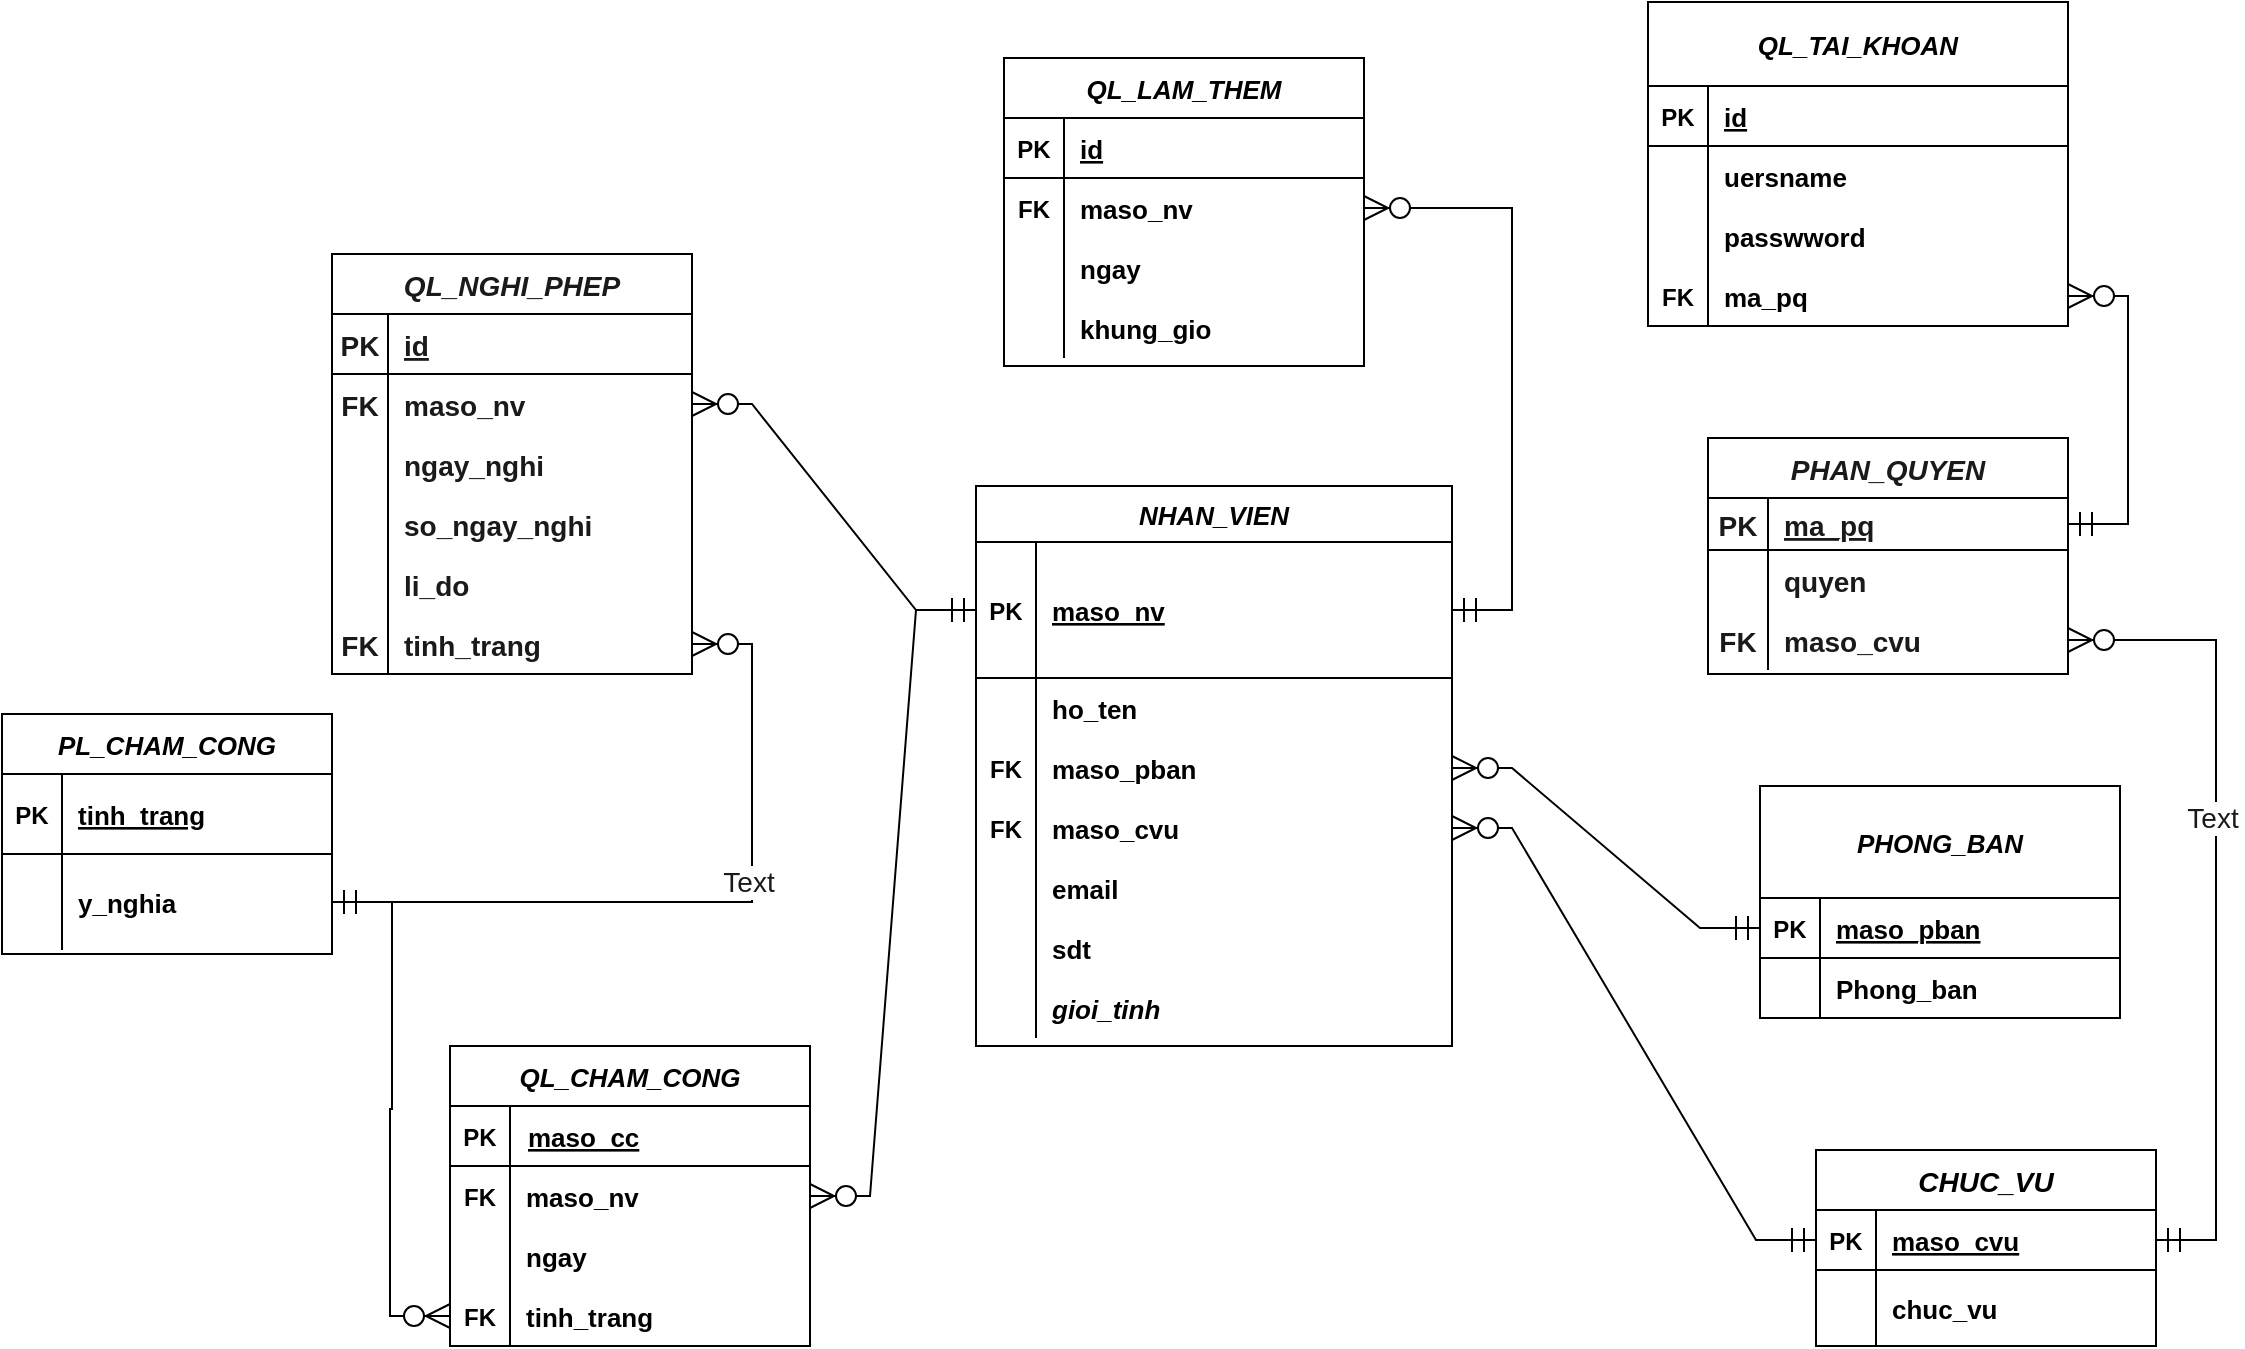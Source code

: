 <mxfile version="20.8.20" type="github">
  <diagram name="Page-1" id="vL6Mu2NTdWx2JXAXARHS">
    <mxGraphModel dx="1803" dy="833" grid="1" gridSize="14" guides="1" tooltips="1" connect="1" arrows="1" fold="1" page="1" pageScale="1" pageWidth="690" pageHeight="980" math="0" shadow="0">
      <root>
        <mxCell id="0" />
        <mxCell id="1" parent="0" />
        <mxCell id="jhOdZYmhdEgQ94Ccwjay-2" value="NHAN_VIEN" style="shape=table;startSize=28;container=1;collapsible=1;childLayout=tableLayout;fixedRows=1;rowLines=0;fontStyle=3;align=center;resizeLast=1;fontSize=13;" vertex="1" parent="1">
          <mxGeometry x="518" y="256" width="238" height="280" as="geometry" />
        </mxCell>
        <mxCell id="jhOdZYmhdEgQ94Ccwjay-3" value="" style="shape=tableRow;horizontal=0;startSize=0;swimlaneHead=0;swimlaneBody=0;fillColor=none;collapsible=0;dropTarget=0;points=[[0,0.5],[1,0.5]];portConstraint=eastwest;top=0;left=0;right=0;bottom=1;" vertex="1" parent="jhOdZYmhdEgQ94Ccwjay-2">
          <mxGeometry y="28" width="238" height="68" as="geometry" />
        </mxCell>
        <mxCell id="jhOdZYmhdEgQ94Ccwjay-4" value="PK" style="shape=partialRectangle;connectable=0;fillColor=none;top=0;left=0;bottom=0;right=0;fontStyle=1;overflow=hidden;" vertex="1" parent="jhOdZYmhdEgQ94Ccwjay-3">
          <mxGeometry width="30" height="68" as="geometry">
            <mxRectangle width="30" height="68" as="alternateBounds" />
          </mxGeometry>
        </mxCell>
        <mxCell id="jhOdZYmhdEgQ94Ccwjay-5" value="maso_nv" style="shape=partialRectangle;connectable=0;fillColor=none;top=0;left=0;bottom=0;right=0;align=left;spacingLeft=6;fontStyle=5;overflow=hidden;fontSize=13;" vertex="1" parent="jhOdZYmhdEgQ94Ccwjay-3">
          <mxGeometry x="30" width="208" height="68" as="geometry">
            <mxRectangle width="208" height="68" as="alternateBounds" />
          </mxGeometry>
        </mxCell>
        <mxCell id="jhOdZYmhdEgQ94Ccwjay-6" value="" style="shape=tableRow;horizontal=0;startSize=0;swimlaneHead=0;swimlaneBody=0;fillColor=none;collapsible=0;dropTarget=0;points=[[0,0.5],[1,0.5]];portConstraint=eastwest;top=0;left=0;right=0;bottom=0;" vertex="1" parent="jhOdZYmhdEgQ94Ccwjay-2">
          <mxGeometry y="96" width="238" height="30" as="geometry" />
        </mxCell>
        <mxCell id="jhOdZYmhdEgQ94Ccwjay-7" value="" style="shape=partialRectangle;connectable=0;fillColor=none;top=0;left=0;bottom=0;right=0;editable=1;overflow=hidden;" vertex="1" parent="jhOdZYmhdEgQ94Ccwjay-6">
          <mxGeometry width="30" height="30" as="geometry">
            <mxRectangle width="30" height="30" as="alternateBounds" />
          </mxGeometry>
        </mxCell>
        <mxCell id="jhOdZYmhdEgQ94Ccwjay-8" value="ho_ten" style="shape=partialRectangle;connectable=0;fillColor=none;top=0;left=0;bottom=0;right=0;align=left;spacingLeft=6;overflow=hidden;fontStyle=1;fontSize=13;" vertex="1" parent="jhOdZYmhdEgQ94Ccwjay-6">
          <mxGeometry x="30" width="208" height="30" as="geometry">
            <mxRectangle width="208" height="30" as="alternateBounds" />
          </mxGeometry>
        </mxCell>
        <mxCell id="jhOdZYmhdEgQ94Ccwjay-9" value="" style="shape=tableRow;horizontal=0;startSize=0;swimlaneHead=0;swimlaneBody=0;fillColor=none;collapsible=0;dropTarget=0;points=[[0,0.5],[1,0.5]];portConstraint=eastwest;top=0;left=0;right=0;bottom=0;fontStyle=0" vertex="1" parent="jhOdZYmhdEgQ94Ccwjay-2">
          <mxGeometry y="126" width="238" height="30" as="geometry" />
        </mxCell>
        <mxCell id="jhOdZYmhdEgQ94Ccwjay-10" value="FK" style="shape=partialRectangle;connectable=0;fillColor=none;top=0;left=0;bottom=0;right=0;editable=1;overflow=hidden;fontStyle=1" vertex="1" parent="jhOdZYmhdEgQ94Ccwjay-9">
          <mxGeometry width="30" height="30" as="geometry">
            <mxRectangle width="30" height="30" as="alternateBounds" />
          </mxGeometry>
        </mxCell>
        <mxCell id="jhOdZYmhdEgQ94Ccwjay-11" value="maso_pban" style="shape=partialRectangle;connectable=0;fillColor=none;top=0;left=0;bottom=0;right=0;align=left;spacingLeft=6;overflow=hidden;fontStyle=1;fontSize=13;" vertex="1" parent="jhOdZYmhdEgQ94Ccwjay-9">
          <mxGeometry x="30" width="208" height="30" as="geometry">
            <mxRectangle width="208" height="30" as="alternateBounds" />
          </mxGeometry>
        </mxCell>
        <mxCell id="jhOdZYmhdEgQ94Ccwjay-12" value="" style="shape=tableRow;horizontal=0;startSize=0;swimlaneHead=0;swimlaneBody=0;fillColor=none;collapsible=0;dropTarget=0;points=[[0,0.5],[1,0.5]];portConstraint=eastwest;top=0;left=0;right=0;bottom=0;" vertex="1" parent="jhOdZYmhdEgQ94Ccwjay-2">
          <mxGeometry y="156" width="238" height="30" as="geometry" />
        </mxCell>
        <mxCell id="jhOdZYmhdEgQ94Ccwjay-13" value="FK" style="shape=partialRectangle;connectable=0;fillColor=none;top=0;left=0;bottom=0;right=0;editable=1;overflow=hidden;fontStyle=1" vertex="1" parent="jhOdZYmhdEgQ94Ccwjay-12">
          <mxGeometry width="30" height="30" as="geometry">
            <mxRectangle width="30" height="30" as="alternateBounds" />
          </mxGeometry>
        </mxCell>
        <mxCell id="jhOdZYmhdEgQ94Ccwjay-14" value="maso_cvu" style="shape=partialRectangle;connectable=0;fillColor=none;top=0;left=0;bottom=0;right=0;align=left;spacingLeft=6;overflow=hidden;fontStyle=1;fontSize=13;" vertex="1" parent="jhOdZYmhdEgQ94Ccwjay-12">
          <mxGeometry x="30" width="208" height="30" as="geometry">
            <mxRectangle width="208" height="30" as="alternateBounds" />
          </mxGeometry>
        </mxCell>
        <mxCell id="jhOdZYmhdEgQ94Ccwjay-94" value="" style="shape=tableRow;horizontal=0;startSize=0;swimlaneHead=0;swimlaneBody=0;fillColor=none;collapsible=0;dropTarget=0;points=[[0,0.5],[1,0.5]];portConstraint=eastwest;top=0;left=0;right=0;bottom=0;" vertex="1" parent="jhOdZYmhdEgQ94Ccwjay-2">
          <mxGeometry y="186" width="238" height="30" as="geometry" />
        </mxCell>
        <mxCell id="jhOdZYmhdEgQ94Ccwjay-95" value="" style="shape=partialRectangle;connectable=0;fillColor=none;top=0;left=0;bottom=0;right=0;editable=1;overflow=hidden;" vertex="1" parent="jhOdZYmhdEgQ94Ccwjay-94">
          <mxGeometry width="30" height="30" as="geometry">
            <mxRectangle width="30" height="30" as="alternateBounds" />
          </mxGeometry>
        </mxCell>
        <mxCell id="jhOdZYmhdEgQ94Ccwjay-96" value="email" style="shape=partialRectangle;connectable=0;fillColor=none;top=0;left=0;bottom=0;right=0;align=left;spacingLeft=6;overflow=hidden;fontStyle=1;fontSize=13;" vertex="1" parent="jhOdZYmhdEgQ94Ccwjay-94">
          <mxGeometry x="30" width="208" height="30" as="geometry">
            <mxRectangle width="208" height="30" as="alternateBounds" />
          </mxGeometry>
        </mxCell>
        <mxCell id="jhOdZYmhdEgQ94Ccwjay-97" value="" style="shape=tableRow;horizontal=0;startSize=0;swimlaneHead=0;swimlaneBody=0;fillColor=none;collapsible=0;dropTarget=0;points=[[0,0.5],[1,0.5]];portConstraint=eastwest;top=0;left=0;right=0;bottom=0;" vertex="1" parent="jhOdZYmhdEgQ94Ccwjay-2">
          <mxGeometry y="216" width="238" height="30" as="geometry" />
        </mxCell>
        <mxCell id="jhOdZYmhdEgQ94Ccwjay-98" value="" style="shape=partialRectangle;connectable=0;fillColor=none;top=0;left=0;bottom=0;right=0;editable=1;overflow=hidden;" vertex="1" parent="jhOdZYmhdEgQ94Ccwjay-97">
          <mxGeometry width="30" height="30" as="geometry">
            <mxRectangle width="30" height="30" as="alternateBounds" />
          </mxGeometry>
        </mxCell>
        <mxCell id="jhOdZYmhdEgQ94Ccwjay-99" value="sdt" style="shape=partialRectangle;connectable=0;fillColor=none;top=0;left=0;bottom=0;right=0;align=left;spacingLeft=6;overflow=hidden;strokeWidth=3;fontStyle=1;fontSize=13;" vertex="1" parent="jhOdZYmhdEgQ94Ccwjay-97">
          <mxGeometry x="30" width="208" height="30" as="geometry">
            <mxRectangle width="208" height="30" as="alternateBounds" />
          </mxGeometry>
        </mxCell>
        <mxCell id="jhOdZYmhdEgQ94Ccwjay-100" value="" style="shape=tableRow;horizontal=0;startSize=0;swimlaneHead=0;swimlaneBody=0;fillColor=none;collapsible=0;dropTarget=0;points=[[0,0.5],[1,0.5]];portConstraint=eastwest;top=0;left=0;right=0;bottom=0;" vertex="1" parent="jhOdZYmhdEgQ94Ccwjay-2">
          <mxGeometry y="246" width="238" height="30" as="geometry" />
        </mxCell>
        <mxCell id="jhOdZYmhdEgQ94Ccwjay-101" value="" style="shape=partialRectangle;connectable=0;fillColor=none;top=0;left=0;bottom=0;right=0;editable=1;overflow=hidden;" vertex="1" parent="jhOdZYmhdEgQ94Ccwjay-100">
          <mxGeometry width="30" height="30" as="geometry">
            <mxRectangle width="30" height="30" as="alternateBounds" />
          </mxGeometry>
        </mxCell>
        <mxCell id="jhOdZYmhdEgQ94Ccwjay-102" value="gioi_tinh" style="shape=partialRectangle;connectable=0;fillColor=none;top=0;left=0;bottom=0;right=0;align=left;spacingLeft=6;overflow=hidden;fontStyle=3;fontSize=13;" vertex="1" parent="jhOdZYmhdEgQ94Ccwjay-100">
          <mxGeometry x="30" width="208" height="30" as="geometry">
            <mxRectangle width="208" height="30" as="alternateBounds" />
          </mxGeometry>
        </mxCell>
        <mxCell id="jhOdZYmhdEgQ94Ccwjay-15" value="CHUC_VU" style="shape=table;startSize=30;container=1;collapsible=1;childLayout=tableLayout;fixedRows=1;rowLines=0;fontStyle=3;align=center;resizeLast=1;fontSize=14;" vertex="1" parent="1">
          <mxGeometry x="938" y="588" width="170" height="98" as="geometry" />
        </mxCell>
        <mxCell id="jhOdZYmhdEgQ94Ccwjay-16" value="" style="shape=tableRow;horizontal=0;startSize=0;swimlaneHead=0;swimlaneBody=0;fillColor=none;collapsible=0;dropTarget=0;points=[[0,0.5],[1,0.5]];portConstraint=eastwest;top=0;left=0;right=0;bottom=1;" vertex="1" parent="jhOdZYmhdEgQ94Ccwjay-15">
          <mxGeometry y="30" width="170" height="30" as="geometry" />
        </mxCell>
        <mxCell id="jhOdZYmhdEgQ94Ccwjay-17" value="PK" style="shape=partialRectangle;connectable=0;fillColor=none;top=0;left=0;bottom=0;right=0;fontStyle=1;overflow=hidden;" vertex="1" parent="jhOdZYmhdEgQ94Ccwjay-16">
          <mxGeometry width="30" height="30" as="geometry">
            <mxRectangle width="30" height="30" as="alternateBounds" />
          </mxGeometry>
        </mxCell>
        <mxCell id="jhOdZYmhdEgQ94Ccwjay-18" value="maso_cvu" style="shape=partialRectangle;connectable=0;fillColor=none;top=0;left=0;bottom=0;right=0;align=left;spacingLeft=6;fontStyle=5;overflow=hidden;fontSize=13;" vertex="1" parent="jhOdZYmhdEgQ94Ccwjay-16">
          <mxGeometry x="30" width="140" height="30" as="geometry">
            <mxRectangle width="140" height="30" as="alternateBounds" />
          </mxGeometry>
        </mxCell>
        <mxCell id="jhOdZYmhdEgQ94Ccwjay-19" value="" style="shape=tableRow;horizontal=0;startSize=0;swimlaneHead=0;swimlaneBody=0;fillColor=none;collapsible=0;dropTarget=0;points=[[0,0.5],[1,0.5]];portConstraint=eastwest;top=0;left=0;right=0;bottom=0;" vertex="1" parent="jhOdZYmhdEgQ94Ccwjay-15">
          <mxGeometry y="60" width="170" height="38" as="geometry" />
        </mxCell>
        <mxCell id="jhOdZYmhdEgQ94Ccwjay-20" value="" style="shape=partialRectangle;connectable=0;fillColor=none;top=0;left=0;bottom=0;right=0;editable=1;overflow=hidden;" vertex="1" parent="jhOdZYmhdEgQ94Ccwjay-19">
          <mxGeometry width="30" height="38" as="geometry">
            <mxRectangle width="30" height="38" as="alternateBounds" />
          </mxGeometry>
        </mxCell>
        <mxCell id="jhOdZYmhdEgQ94Ccwjay-21" value="chuc_vu" style="shape=partialRectangle;connectable=0;fillColor=none;top=0;left=0;bottom=0;right=0;align=left;spacingLeft=6;overflow=hidden;fontStyle=1;fontSize=13;" vertex="1" parent="jhOdZYmhdEgQ94Ccwjay-19">
          <mxGeometry x="30" width="140" height="38" as="geometry">
            <mxRectangle width="140" height="38" as="alternateBounds" />
          </mxGeometry>
        </mxCell>
        <mxCell id="jhOdZYmhdEgQ94Ccwjay-28" value="PHONG_BAN" style="shape=table;startSize=56;container=1;collapsible=1;childLayout=tableLayout;fixedRows=1;rowLines=0;fontStyle=3;align=center;resizeLast=1;fontSize=13;" vertex="1" parent="1">
          <mxGeometry x="910" y="406" width="180" height="116" as="geometry" />
        </mxCell>
        <mxCell id="jhOdZYmhdEgQ94Ccwjay-29" value="" style="shape=tableRow;horizontal=0;startSize=0;swimlaneHead=0;swimlaneBody=0;fillColor=none;collapsible=0;dropTarget=0;points=[[0,0.5],[1,0.5]];portConstraint=eastwest;top=0;left=0;right=0;bottom=1;" vertex="1" parent="jhOdZYmhdEgQ94Ccwjay-28">
          <mxGeometry y="56" width="180" height="30" as="geometry" />
        </mxCell>
        <mxCell id="jhOdZYmhdEgQ94Ccwjay-30" value="PK" style="shape=partialRectangle;connectable=0;fillColor=none;top=0;left=0;bottom=0;right=0;fontStyle=1;overflow=hidden;" vertex="1" parent="jhOdZYmhdEgQ94Ccwjay-29">
          <mxGeometry width="30" height="30" as="geometry">
            <mxRectangle width="30" height="30" as="alternateBounds" />
          </mxGeometry>
        </mxCell>
        <mxCell id="jhOdZYmhdEgQ94Ccwjay-31" value="maso_pban" style="shape=partialRectangle;connectable=0;fillColor=none;top=0;left=0;bottom=0;right=0;align=left;spacingLeft=6;fontStyle=5;overflow=hidden;fontSize=13;" vertex="1" parent="jhOdZYmhdEgQ94Ccwjay-29">
          <mxGeometry x="30" width="150" height="30" as="geometry">
            <mxRectangle width="150" height="30" as="alternateBounds" />
          </mxGeometry>
        </mxCell>
        <mxCell id="jhOdZYmhdEgQ94Ccwjay-32" value="" style="shape=tableRow;horizontal=0;startSize=0;swimlaneHead=0;swimlaneBody=0;fillColor=none;collapsible=0;dropTarget=0;points=[[0,0.5],[1,0.5]];portConstraint=eastwest;top=0;left=0;right=0;bottom=0;" vertex="1" parent="jhOdZYmhdEgQ94Ccwjay-28">
          <mxGeometry y="86" width="180" height="30" as="geometry" />
        </mxCell>
        <mxCell id="jhOdZYmhdEgQ94Ccwjay-33" value="" style="shape=partialRectangle;connectable=0;fillColor=none;top=0;left=0;bottom=0;right=0;editable=1;overflow=hidden;" vertex="1" parent="jhOdZYmhdEgQ94Ccwjay-32">
          <mxGeometry width="30" height="30" as="geometry">
            <mxRectangle width="30" height="30" as="alternateBounds" />
          </mxGeometry>
        </mxCell>
        <mxCell id="jhOdZYmhdEgQ94Ccwjay-34" value="Phong_ban" style="shape=partialRectangle;connectable=0;fillColor=none;top=0;left=0;bottom=0;right=0;align=left;spacingLeft=6;overflow=hidden;fontStyle=1;fontSize=13;" vertex="1" parent="jhOdZYmhdEgQ94Ccwjay-32">
          <mxGeometry x="30" width="150" height="30" as="geometry">
            <mxRectangle width="150" height="30" as="alternateBounds" />
          </mxGeometry>
        </mxCell>
        <mxCell id="jhOdZYmhdEgQ94Ccwjay-41" value="PL_CHAM_CONG" style="shape=table;startSize=30;container=1;collapsible=1;childLayout=tableLayout;fixedRows=1;rowLines=0;fontStyle=3;align=center;resizeLast=1;fontSize=13;" vertex="1" parent="1">
          <mxGeometry x="31" y="370" width="165" height="120" as="geometry" />
        </mxCell>
        <mxCell id="jhOdZYmhdEgQ94Ccwjay-356" value="" style="shape=tableRow;horizontal=0;startSize=0;swimlaneHead=0;swimlaneBody=0;fillColor=none;collapsible=0;dropTarget=0;points=[[0,0.5],[1,0.5]];portConstraint=eastwest;top=0;left=0;right=0;bottom=1;" vertex="1" parent="jhOdZYmhdEgQ94Ccwjay-41">
          <mxGeometry y="30" width="165" height="40" as="geometry" />
        </mxCell>
        <mxCell id="jhOdZYmhdEgQ94Ccwjay-357" value="PK" style="shape=partialRectangle;connectable=0;fillColor=none;top=0;left=0;bottom=0;right=0;fontStyle=1;overflow=hidden;" vertex="1" parent="jhOdZYmhdEgQ94Ccwjay-356">
          <mxGeometry width="30" height="40" as="geometry">
            <mxRectangle width="30" height="40" as="alternateBounds" />
          </mxGeometry>
        </mxCell>
        <mxCell id="jhOdZYmhdEgQ94Ccwjay-358" value="tinh_trang" style="shape=partialRectangle;connectable=0;fillColor=none;top=0;left=0;bottom=0;right=0;align=left;spacingLeft=6;fontStyle=5;overflow=hidden;fontSize=13;" vertex="1" parent="jhOdZYmhdEgQ94Ccwjay-356">
          <mxGeometry x="30" width="135" height="40" as="geometry">
            <mxRectangle width="135" height="40" as="alternateBounds" />
          </mxGeometry>
        </mxCell>
        <mxCell id="jhOdZYmhdEgQ94Ccwjay-45" value="" style="shape=tableRow;horizontal=0;startSize=0;swimlaneHead=0;swimlaneBody=0;fillColor=none;collapsible=0;dropTarget=0;points=[[0,0.5],[1,0.5]];portConstraint=eastwest;top=0;left=0;right=0;bottom=0;" vertex="1" parent="jhOdZYmhdEgQ94Ccwjay-41">
          <mxGeometry y="70" width="165" height="48" as="geometry" />
        </mxCell>
        <mxCell id="jhOdZYmhdEgQ94Ccwjay-46" value="" style="shape=partialRectangle;connectable=0;fillColor=none;top=0;left=0;bottom=0;right=0;editable=1;overflow=hidden;" vertex="1" parent="jhOdZYmhdEgQ94Ccwjay-45">
          <mxGeometry width="30" height="48" as="geometry">
            <mxRectangle width="30" height="48" as="alternateBounds" />
          </mxGeometry>
        </mxCell>
        <mxCell id="jhOdZYmhdEgQ94Ccwjay-47" value="y_nghia" style="shape=partialRectangle;connectable=0;fillColor=none;top=0;left=0;bottom=0;right=0;align=left;spacingLeft=6;overflow=hidden;fontStyle=1;fontSize=13;" vertex="1" parent="jhOdZYmhdEgQ94Ccwjay-45">
          <mxGeometry x="30" width="135" height="48" as="geometry">
            <mxRectangle width="135" height="48" as="alternateBounds" />
          </mxGeometry>
        </mxCell>
        <mxCell id="jhOdZYmhdEgQ94Ccwjay-54" value="QL_CHAM_CONG" style="shape=table;startSize=30;container=1;collapsible=1;childLayout=tableLayout;fixedRows=1;rowLines=0;fontStyle=3;align=center;resizeLast=1;fontSize=13;" vertex="1" parent="1">
          <mxGeometry x="255" y="536" width="180" height="150" as="geometry" />
        </mxCell>
        <mxCell id="jhOdZYmhdEgQ94Ccwjay-55" value="" style="shape=tableRow;horizontal=0;startSize=0;swimlaneHead=0;swimlaneBody=0;fillColor=none;collapsible=0;dropTarget=0;points=[[0,0.5],[1,0.5]];portConstraint=eastwest;top=0;left=0;right=0;bottom=1;" vertex="1" parent="jhOdZYmhdEgQ94Ccwjay-54">
          <mxGeometry y="30" width="180" height="30" as="geometry" />
        </mxCell>
        <mxCell id="jhOdZYmhdEgQ94Ccwjay-56" value="PK" style="shape=partialRectangle;connectable=0;fillColor=none;top=0;left=0;bottom=0;right=0;fontStyle=1;overflow=hidden;" vertex="1" parent="jhOdZYmhdEgQ94Ccwjay-55">
          <mxGeometry width="30" height="30" as="geometry">
            <mxRectangle width="30" height="30" as="alternateBounds" />
          </mxGeometry>
        </mxCell>
        <mxCell id="jhOdZYmhdEgQ94Ccwjay-57" value="maso_cc" style="shape=partialRectangle;connectable=0;fillColor=none;top=0;left=0;bottom=0;right=0;align=left;spacingLeft=6;fontStyle=5;overflow=hidden;perimeterSpacing=0;spacing=3;spacingTop=0;fontSize=13;" vertex="1" parent="jhOdZYmhdEgQ94Ccwjay-55">
          <mxGeometry x="30" width="150" height="30" as="geometry">
            <mxRectangle width="150" height="30" as="alternateBounds" />
          </mxGeometry>
        </mxCell>
        <mxCell id="jhOdZYmhdEgQ94Ccwjay-58" value="" style="shape=tableRow;horizontal=0;startSize=0;swimlaneHead=0;swimlaneBody=0;fillColor=none;collapsible=0;dropTarget=0;points=[[0,0.5],[1,0.5]];portConstraint=eastwest;top=0;left=0;right=0;bottom=0;" vertex="1" parent="jhOdZYmhdEgQ94Ccwjay-54">
          <mxGeometry y="60" width="180" height="30" as="geometry" />
        </mxCell>
        <mxCell id="jhOdZYmhdEgQ94Ccwjay-59" value="FK" style="shape=partialRectangle;connectable=0;fillColor=none;top=0;left=0;bottom=0;right=0;editable=1;overflow=hidden;fontStyle=1" vertex="1" parent="jhOdZYmhdEgQ94Ccwjay-58">
          <mxGeometry width="30" height="30" as="geometry">
            <mxRectangle width="30" height="30" as="alternateBounds" />
          </mxGeometry>
        </mxCell>
        <mxCell id="jhOdZYmhdEgQ94Ccwjay-60" value="maso_nv" style="shape=partialRectangle;connectable=0;fillColor=none;top=0;left=0;bottom=0;right=0;align=left;spacingLeft=6;overflow=hidden;fontStyle=1;fontSize=13;" vertex="1" parent="jhOdZYmhdEgQ94Ccwjay-58">
          <mxGeometry x="30" width="150" height="30" as="geometry">
            <mxRectangle width="150" height="30" as="alternateBounds" />
          </mxGeometry>
        </mxCell>
        <mxCell id="jhOdZYmhdEgQ94Ccwjay-61" value="" style="shape=tableRow;horizontal=0;startSize=0;swimlaneHead=0;swimlaneBody=0;fillColor=none;collapsible=0;dropTarget=0;points=[[0,0.5],[1,0.5]];portConstraint=eastwest;top=0;left=0;right=0;bottom=0;" vertex="1" parent="jhOdZYmhdEgQ94Ccwjay-54">
          <mxGeometry y="90" width="180" height="30" as="geometry" />
        </mxCell>
        <mxCell id="jhOdZYmhdEgQ94Ccwjay-62" value="" style="shape=partialRectangle;connectable=0;fillColor=none;top=0;left=0;bottom=0;right=0;editable=1;overflow=hidden;" vertex="1" parent="jhOdZYmhdEgQ94Ccwjay-61">
          <mxGeometry width="30" height="30" as="geometry">
            <mxRectangle width="30" height="30" as="alternateBounds" />
          </mxGeometry>
        </mxCell>
        <mxCell id="jhOdZYmhdEgQ94Ccwjay-63" value="ngay" style="shape=partialRectangle;connectable=0;fillColor=none;top=0;left=0;bottom=0;right=0;align=left;spacingLeft=6;overflow=hidden;fontStyle=1;fontSize=13;" vertex="1" parent="jhOdZYmhdEgQ94Ccwjay-61">
          <mxGeometry x="30" width="150" height="30" as="geometry">
            <mxRectangle width="150" height="30" as="alternateBounds" />
          </mxGeometry>
        </mxCell>
        <mxCell id="jhOdZYmhdEgQ94Ccwjay-64" value="" style="shape=tableRow;horizontal=0;startSize=0;swimlaneHead=0;swimlaneBody=0;fillColor=none;collapsible=0;dropTarget=0;points=[[0,0.5],[1,0.5]];portConstraint=eastwest;top=0;left=0;right=0;bottom=0;" vertex="1" parent="jhOdZYmhdEgQ94Ccwjay-54">
          <mxGeometry y="120" width="180" height="30" as="geometry" />
        </mxCell>
        <mxCell id="jhOdZYmhdEgQ94Ccwjay-65" value="FK" style="shape=partialRectangle;connectable=0;fillColor=none;top=0;left=0;bottom=0;right=0;editable=1;overflow=hidden;fontStyle=1" vertex="1" parent="jhOdZYmhdEgQ94Ccwjay-64">
          <mxGeometry width="30" height="30" as="geometry">
            <mxRectangle width="30" height="30" as="alternateBounds" />
          </mxGeometry>
        </mxCell>
        <mxCell id="jhOdZYmhdEgQ94Ccwjay-66" value="tinh_trang" style="shape=partialRectangle;connectable=0;fillColor=none;top=0;left=0;bottom=0;right=0;align=left;spacingLeft=6;overflow=hidden;fontStyle=1;fontSize=13;" vertex="1" parent="jhOdZYmhdEgQ94Ccwjay-64">
          <mxGeometry x="30" width="150" height="30" as="geometry">
            <mxRectangle width="150" height="30" as="alternateBounds" />
          </mxGeometry>
        </mxCell>
        <mxCell id="jhOdZYmhdEgQ94Ccwjay-67" value="QL_TAI_KHOAN" style="shape=table;startSize=42;container=1;collapsible=1;childLayout=tableLayout;fixedRows=1;rowLines=0;fontStyle=3;align=center;resizeLast=1;fontSize=13;" vertex="1" parent="1">
          <mxGeometry x="854" y="14" width="210" height="162" as="geometry" />
        </mxCell>
        <mxCell id="jhOdZYmhdEgQ94Ccwjay-337" value="" style="shape=tableRow;horizontal=0;startSize=0;swimlaneHead=0;swimlaneBody=0;fillColor=none;collapsible=0;dropTarget=0;points=[[0,0.5],[1,0.5]];portConstraint=eastwest;top=0;left=0;right=0;bottom=1;" vertex="1" parent="jhOdZYmhdEgQ94Ccwjay-67">
          <mxGeometry y="42" width="210" height="30" as="geometry" />
        </mxCell>
        <mxCell id="jhOdZYmhdEgQ94Ccwjay-338" value="PK" style="shape=partialRectangle;connectable=0;fillColor=none;top=0;left=0;bottom=0;right=0;fontStyle=1;overflow=hidden;" vertex="1" parent="jhOdZYmhdEgQ94Ccwjay-337">
          <mxGeometry width="30" height="30" as="geometry">
            <mxRectangle width="30" height="30" as="alternateBounds" />
          </mxGeometry>
        </mxCell>
        <mxCell id="jhOdZYmhdEgQ94Ccwjay-339" value="id" style="shape=partialRectangle;connectable=0;fillColor=none;top=0;left=0;bottom=0;right=0;align=left;spacingLeft=6;fontStyle=5;overflow=hidden;fontSize=13;" vertex="1" parent="jhOdZYmhdEgQ94Ccwjay-337">
          <mxGeometry x="30" width="180" height="30" as="geometry">
            <mxRectangle width="180" height="30" as="alternateBounds" />
          </mxGeometry>
        </mxCell>
        <mxCell id="jhOdZYmhdEgQ94Ccwjay-71" value="" style="shape=tableRow;horizontal=0;startSize=0;swimlaneHead=0;swimlaneBody=0;fillColor=none;collapsible=0;dropTarget=0;points=[[0,0.5],[1,0.5]];portConstraint=eastwest;top=0;left=0;right=0;bottom=0;" vertex="1" parent="jhOdZYmhdEgQ94Ccwjay-67">
          <mxGeometry y="72" width="210" height="30" as="geometry" />
        </mxCell>
        <mxCell id="jhOdZYmhdEgQ94Ccwjay-72" value="" style="shape=partialRectangle;connectable=0;fillColor=none;top=0;left=0;bottom=0;right=0;editable=1;overflow=hidden;" vertex="1" parent="jhOdZYmhdEgQ94Ccwjay-71">
          <mxGeometry width="30" height="30" as="geometry">
            <mxRectangle width="30" height="30" as="alternateBounds" />
          </mxGeometry>
        </mxCell>
        <mxCell id="jhOdZYmhdEgQ94Ccwjay-73" value="uersname" style="shape=partialRectangle;connectable=0;fillColor=none;top=0;left=0;bottom=0;right=0;align=left;spacingLeft=6;overflow=hidden;fontStyle=1;fontSize=13;" vertex="1" parent="jhOdZYmhdEgQ94Ccwjay-71">
          <mxGeometry x="30" width="180" height="30" as="geometry">
            <mxRectangle width="180" height="30" as="alternateBounds" />
          </mxGeometry>
        </mxCell>
        <mxCell id="jhOdZYmhdEgQ94Ccwjay-74" value="" style="shape=tableRow;horizontal=0;startSize=0;swimlaneHead=0;swimlaneBody=0;fillColor=none;collapsible=0;dropTarget=0;points=[[0,0.5],[1,0.5]];portConstraint=eastwest;top=0;left=0;right=0;bottom=0;" vertex="1" parent="jhOdZYmhdEgQ94Ccwjay-67">
          <mxGeometry y="102" width="210" height="30" as="geometry" />
        </mxCell>
        <mxCell id="jhOdZYmhdEgQ94Ccwjay-75" value="" style="shape=partialRectangle;connectable=0;fillColor=none;top=0;left=0;bottom=0;right=0;editable=1;overflow=hidden;" vertex="1" parent="jhOdZYmhdEgQ94Ccwjay-74">
          <mxGeometry width="30" height="30" as="geometry">
            <mxRectangle width="30" height="30" as="alternateBounds" />
          </mxGeometry>
        </mxCell>
        <mxCell id="jhOdZYmhdEgQ94Ccwjay-76" value="passwword" style="shape=partialRectangle;connectable=0;fillColor=none;top=0;left=0;bottom=0;right=0;align=left;spacingLeft=6;overflow=hidden;fontStyle=1;fontSize=13;" vertex="1" parent="jhOdZYmhdEgQ94Ccwjay-74">
          <mxGeometry x="30" width="180" height="30" as="geometry">
            <mxRectangle width="180" height="30" as="alternateBounds" />
          </mxGeometry>
        </mxCell>
        <mxCell id="jhOdZYmhdEgQ94Ccwjay-77" value="" style="shape=tableRow;horizontal=0;startSize=0;swimlaneHead=0;swimlaneBody=0;fillColor=none;collapsible=0;dropTarget=0;points=[[0,0.5],[1,0.5]];portConstraint=eastwest;top=0;left=0;right=0;bottom=0;" vertex="1" parent="jhOdZYmhdEgQ94Ccwjay-67">
          <mxGeometry y="132" width="210" height="30" as="geometry" />
        </mxCell>
        <mxCell id="jhOdZYmhdEgQ94Ccwjay-78" value="FK" style="shape=partialRectangle;connectable=0;fillColor=none;top=0;left=0;bottom=0;right=0;editable=1;overflow=hidden;fontStyle=1" vertex="1" parent="jhOdZYmhdEgQ94Ccwjay-77">
          <mxGeometry width="30" height="30" as="geometry">
            <mxRectangle width="30" height="30" as="alternateBounds" />
          </mxGeometry>
        </mxCell>
        <mxCell id="jhOdZYmhdEgQ94Ccwjay-79" value="ma_pq" style="shape=partialRectangle;connectable=0;fillColor=none;top=0;left=0;bottom=0;right=0;align=left;spacingLeft=6;overflow=hidden;fontStyle=1;fontSize=13;" vertex="1" parent="jhOdZYmhdEgQ94Ccwjay-77">
          <mxGeometry x="30" width="180" height="30" as="geometry">
            <mxRectangle width="180" height="30" as="alternateBounds" />
          </mxGeometry>
        </mxCell>
        <mxCell id="jhOdZYmhdEgQ94Ccwjay-80" value="QL_LAM_THEM" style="shape=table;startSize=30;container=1;collapsible=1;childLayout=tableLayout;fixedRows=1;rowLines=0;fontStyle=3;align=center;resizeLast=1;fontSize=13;" vertex="1" parent="1">
          <mxGeometry x="532" y="42" width="180" height="154" as="geometry" />
        </mxCell>
        <mxCell id="jhOdZYmhdEgQ94Ccwjay-81" value="" style="shape=tableRow;horizontal=0;startSize=0;swimlaneHead=0;swimlaneBody=0;fillColor=none;collapsible=0;dropTarget=0;points=[[0,0.5],[1,0.5]];portConstraint=eastwest;top=0;left=0;right=0;bottom=1;" vertex="1" parent="jhOdZYmhdEgQ94Ccwjay-80">
          <mxGeometry y="30" width="180" height="30" as="geometry" />
        </mxCell>
        <mxCell id="jhOdZYmhdEgQ94Ccwjay-82" value="PK" style="shape=partialRectangle;connectable=0;fillColor=none;top=0;left=0;bottom=0;right=0;fontStyle=1;overflow=hidden;" vertex="1" parent="jhOdZYmhdEgQ94Ccwjay-81">
          <mxGeometry width="30" height="30" as="geometry">
            <mxRectangle width="30" height="30" as="alternateBounds" />
          </mxGeometry>
        </mxCell>
        <mxCell id="jhOdZYmhdEgQ94Ccwjay-83" value="id" style="shape=partialRectangle;connectable=0;fillColor=none;top=0;left=0;bottom=0;right=0;align=left;spacingLeft=6;fontStyle=5;overflow=hidden;fontSize=13;" vertex="1" parent="jhOdZYmhdEgQ94Ccwjay-81">
          <mxGeometry x="30" width="150" height="30" as="geometry">
            <mxRectangle width="150" height="30" as="alternateBounds" />
          </mxGeometry>
        </mxCell>
        <mxCell id="jhOdZYmhdEgQ94Ccwjay-84" value="" style="shape=tableRow;horizontal=0;startSize=0;swimlaneHead=0;swimlaneBody=0;fillColor=none;collapsible=0;dropTarget=0;points=[[0,0.5],[1,0.5]];portConstraint=eastwest;top=0;left=0;right=0;bottom=0;" vertex="1" parent="jhOdZYmhdEgQ94Ccwjay-80">
          <mxGeometry y="60" width="180" height="30" as="geometry" />
        </mxCell>
        <mxCell id="jhOdZYmhdEgQ94Ccwjay-85" value="FK" style="shape=partialRectangle;connectable=0;fillColor=none;top=0;left=0;bottom=0;right=0;editable=1;overflow=hidden;fontStyle=1" vertex="1" parent="jhOdZYmhdEgQ94Ccwjay-84">
          <mxGeometry width="30" height="30" as="geometry">
            <mxRectangle width="30" height="30" as="alternateBounds" />
          </mxGeometry>
        </mxCell>
        <mxCell id="jhOdZYmhdEgQ94Ccwjay-86" value="maso_nv" style="shape=partialRectangle;connectable=0;fillColor=none;top=0;left=0;bottom=0;right=0;align=left;spacingLeft=6;overflow=hidden;fontStyle=1;fontSize=13;" vertex="1" parent="jhOdZYmhdEgQ94Ccwjay-84">
          <mxGeometry x="30" width="150" height="30" as="geometry">
            <mxRectangle width="150" height="30" as="alternateBounds" />
          </mxGeometry>
        </mxCell>
        <mxCell id="jhOdZYmhdEgQ94Ccwjay-87" value="" style="shape=tableRow;horizontal=0;startSize=0;swimlaneHead=0;swimlaneBody=0;fillColor=none;collapsible=0;dropTarget=0;points=[[0,0.5],[1,0.5]];portConstraint=eastwest;top=0;left=0;right=0;bottom=0;fontStyle=1" vertex="1" parent="jhOdZYmhdEgQ94Ccwjay-80">
          <mxGeometry y="90" width="180" height="30" as="geometry" />
        </mxCell>
        <mxCell id="jhOdZYmhdEgQ94Ccwjay-88" value="" style="shape=partialRectangle;connectable=0;fillColor=none;top=0;left=0;bottom=0;right=0;editable=1;overflow=hidden;" vertex="1" parent="jhOdZYmhdEgQ94Ccwjay-87">
          <mxGeometry width="30" height="30" as="geometry">
            <mxRectangle width="30" height="30" as="alternateBounds" />
          </mxGeometry>
        </mxCell>
        <mxCell id="jhOdZYmhdEgQ94Ccwjay-89" value="ngay" style="shape=partialRectangle;connectable=0;fillColor=none;top=0;left=0;bottom=0;right=0;align=left;spacingLeft=6;overflow=hidden;fontStyle=1;fontSize=13;" vertex="1" parent="jhOdZYmhdEgQ94Ccwjay-87">
          <mxGeometry x="30" width="150" height="30" as="geometry">
            <mxRectangle width="150" height="30" as="alternateBounds" />
          </mxGeometry>
        </mxCell>
        <mxCell id="jhOdZYmhdEgQ94Ccwjay-90" value="" style="shape=tableRow;horizontal=0;startSize=0;swimlaneHead=0;swimlaneBody=0;fillColor=none;collapsible=0;dropTarget=0;points=[[0,0.5],[1,0.5]];portConstraint=eastwest;top=0;left=0;right=0;bottom=0;" vertex="1" parent="jhOdZYmhdEgQ94Ccwjay-80">
          <mxGeometry y="120" width="180" height="30" as="geometry" />
        </mxCell>
        <mxCell id="jhOdZYmhdEgQ94Ccwjay-91" value="" style="shape=partialRectangle;connectable=0;fillColor=none;top=0;left=0;bottom=0;right=0;editable=1;overflow=hidden;" vertex="1" parent="jhOdZYmhdEgQ94Ccwjay-90">
          <mxGeometry width="30" height="30" as="geometry">
            <mxRectangle width="30" height="30" as="alternateBounds" />
          </mxGeometry>
        </mxCell>
        <mxCell id="jhOdZYmhdEgQ94Ccwjay-92" value="khung_gio" style="shape=partialRectangle;connectable=0;fillColor=none;top=0;left=0;bottom=0;right=0;align=left;spacingLeft=6;overflow=hidden;fontStyle=1;fontSize=13;" vertex="1" parent="jhOdZYmhdEgQ94Ccwjay-90">
          <mxGeometry x="30" width="150" height="30" as="geometry">
            <mxRectangle width="150" height="30" as="alternateBounds" />
          </mxGeometry>
        </mxCell>
        <mxCell id="jhOdZYmhdEgQ94Ccwjay-265" value="QL_NGHI_PHEP" style="shape=table;startSize=30;container=1;collapsible=1;childLayout=tableLayout;fixedRows=1;rowLines=0;fontStyle=3;align=center;resizeLast=1;labelBorderColor=none;strokeWidth=1;fontSize=14;fontColor=#1A1A1A;" vertex="1" parent="1">
          <mxGeometry x="196" y="140" width="180" height="210" as="geometry" />
        </mxCell>
        <mxCell id="jhOdZYmhdEgQ94Ccwjay-266" value="" style="shape=tableRow;horizontal=0;startSize=0;swimlaneHead=0;swimlaneBody=0;fillColor=none;collapsible=0;dropTarget=0;points=[[0,0.5],[1,0.5]];portConstraint=eastwest;top=0;left=0;right=0;bottom=1;labelBorderColor=none;strokeWidth=1;fontSize=14;fontColor=#1A1A1A;" vertex="1" parent="jhOdZYmhdEgQ94Ccwjay-265">
          <mxGeometry y="30" width="180" height="30" as="geometry" />
        </mxCell>
        <mxCell id="jhOdZYmhdEgQ94Ccwjay-267" value="PK" style="shape=partialRectangle;connectable=0;fillColor=none;top=0;left=0;bottom=0;right=0;fontStyle=1;overflow=hidden;labelBorderColor=none;strokeWidth=0;fontSize=14;fontColor=#1A1A1A;" vertex="1" parent="jhOdZYmhdEgQ94Ccwjay-266">
          <mxGeometry width="28" height="30" as="geometry">
            <mxRectangle width="28" height="30" as="alternateBounds" />
          </mxGeometry>
        </mxCell>
        <mxCell id="jhOdZYmhdEgQ94Ccwjay-268" value="id" style="shape=partialRectangle;connectable=0;fillColor=none;top=0;left=0;bottom=0;right=0;align=left;spacingLeft=6;fontStyle=5;overflow=hidden;labelBorderColor=none;strokeWidth=0;fontSize=14;fontColor=#1A1A1A;perimeterSpacing=1;" vertex="1" parent="jhOdZYmhdEgQ94Ccwjay-266">
          <mxGeometry x="28" width="152" height="30" as="geometry">
            <mxRectangle width="152" height="30" as="alternateBounds" />
          </mxGeometry>
        </mxCell>
        <mxCell id="jhOdZYmhdEgQ94Ccwjay-269" value="" style="shape=tableRow;horizontal=0;startSize=0;swimlaneHead=0;swimlaneBody=0;fillColor=none;collapsible=0;dropTarget=0;points=[[0,0.5],[1,0.5]];portConstraint=eastwest;top=0;left=0;right=0;bottom=0;labelBorderColor=none;strokeWidth=0;fontSize=14;fontColor=#1A1A1A;" vertex="1" parent="jhOdZYmhdEgQ94Ccwjay-265">
          <mxGeometry y="60" width="180" height="30" as="geometry" />
        </mxCell>
        <mxCell id="jhOdZYmhdEgQ94Ccwjay-270" value="FK" style="shape=partialRectangle;connectable=0;fillColor=none;top=0;left=0;bottom=0;right=0;editable=1;overflow=hidden;labelBorderColor=none;strokeWidth=0;fontSize=14;fontColor=#1A1A1A;fontStyle=1" vertex="1" parent="jhOdZYmhdEgQ94Ccwjay-269">
          <mxGeometry width="28" height="30" as="geometry">
            <mxRectangle width="28" height="30" as="alternateBounds" />
          </mxGeometry>
        </mxCell>
        <mxCell id="jhOdZYmhdEgQ94Ccwjay-271" value="maso_nv" style="shape=partialRectangle;connectable=0;fillColor=none;top=0;left=0;bottom=0;right=0;align=left;spacingLeft=6;overflow=hidden;labelBorderColor=none;strokeWidth=0;fontSize=14;fontColor=#1A1A1A;fontStyle=1" vertex="1" parent="jhOdZYmhdEgQ94Ccwjay-269">
          <mxGeometry x="28" width="152" height="30" as="geometry">
            <mxRectangle width="152" height="30" as="alternateBounds" />
          </mxGeometry>
        </mxCell>
        <mxCell id="jhOdZYmhdEgQ94Ccwjay-272" value="" style="shape=tableRow;horizontal=0;startSize=0;swimlaneHead=0;swimlaneBody=0;fillColor=none;collapsible=0;dropTarget=0;points=[[0,0.5],[1,0.5]];portConstraint=eastwest;top=0;left=0;right=0;bottom=0;labelBorderColor=none;strokeWidth=0;fontSize=14;fontColor=#1A1A1A;" vertex="1" parent="jhOdZYmhdEgQ94Ccwjay-265">
          <mxGeometry y="90" width="180" height="30" as="geometry" />
        </mxCell>
        <mxCell id="jhOdZYmhdEgQ94Ccwjay-273" value="" style="shape=partialRectangle;connectable=0;fillColor=none;top=0;left=0;bottom=0;right=0;editable=1;overflow=hidden;labelBorderColor=none;strokeWidth=0;fontSize=14;fontColor=#1A1A1A;" vertex="1" parent="jhOdZYmhdEgQ94Ccwjay-272">
          <mxGeometry width="28" height="30" as="geometry">
            <mxRectangle width="28" height="30" as="alternateBounds" />
          </mxGeometry>
        </mxCell>
        <mxCell id="jhOdZYmhdEgQ94Ccwjay-274" value="ngay_nghi" style="shape=partialRectangle;connectable=0;fillColor=none;top=0;left=0;bottom=0;right=0;align=left;spacingLeft=6;overflow=hidden;labelBorderColor=none;strokeWidth=0;fontSize=14;fontColor=#1A1A1A;fontStyle=1" vertex="1" parent="jhOdZYmhdEgQ94Ccwjay-272">
          <mxGeometry x="28" width="152" height="30" as="geometry">
            <mxRectangle width="152" height="30" as="alternateBounds" />
          </mxGeometry>
        </mxCell>
        <mxCell id="jhOdZYmhdEgQ94Ccwjay-291" value="" style="shape=tableRow;horizontal=0;startSize=0;swimlaneHead=0;swimlaneBody=0;fillColor=none;collapsible=0;dropTarget=0;points=[[0,0.5],[1,0.5]];portConstraint=eastwest;top=0;left=0;right=0;bottom=0;labelBorderColor=none;strokeWidth=0;fontSize=14;fontColor=#1A1A1A;" vertex="1" parent="jhOdZYmhdEgQ94Ccwjay-265">
          <mxGeometry y="120" width="180" height="30" as="geometry" />
        </mxCell>
        <mxCell id="jhOdZYmhdEgQ94Ccwjay-292" value="" style="shape=partialRectangle;connectable=0;fillColor=none;top=0;left=0;bottom=0;right=0;editable=1;overflow=hidden;labelBorderColor=none;strokeWidth=0;fontSize=14;fontColor=#1A1A1A;" vertex="1" parent="jhOdZYmhdEgQ94Ccwjay-291">
          <mxGeometry width="28" height="30" as="geometry">
            <mxRectangle width="28" height="30" as="alternateBounds" />
          </mxGeometry>
        </mxCell>
        <mxCell id="jhOdZYmhdEgQ94Ccwjay-293" value="so_ngay_nghi" style="shape=partialRectangle;connectable=0;fillColor=none;top=0;left=0;bottom=0;right=0;align=left;spacingLeft=6;overflow=hidden;labelBorderColor=none;strokeWidth=0;fontSize=14;fontColor=#1A1A1A;fontStyle=1" vertex="1" parent="jhOdZYmhdEgQ94Ccwjay-291">
          <mxGeometry x="28" width="152" height="30" as="geometry">
            <mxRectangle width="152" height="30" as="alternateBounds" />
          </mxGeometry>
        </mxCell>
        <mxCell id="jhOdZYmhdEgQ94Ccwjay-275" value="" style="shape=tableRow;horizontal=0;startSize=0;swimlaneHead=0;swimlaneBody=0;fillColor=none;collapsible=0;dropTarget=0;points=[[0,0.5],[1,0.5]];portConstraint=eastwest;top=0;left=0;right=0;bottom=0;labelBorderColor=none;strokeWidth=0;fontSize=14;fontColor=#1A1A1A;" vertex="1" parent="jhOdZYmhdEgQ94Ccwjay-265">
          <mxGeometry y="150" width="180" height="30" as="geometry" />
        </mxCell>
        <mxCell id="jhOdZYmhdEgQ94Ccwjay-276" value="" style="shape=partialRectangle;connectable=0;fillColor=none;top=0;left=0;bottom=0;right=0;editable=1;overflow=hidden;labelBorderColor=none;strokeWidth=0;fontSize=14;fontColor=#1A1A1A;" vertex="1" parent="jhOdZYmhdEgQ94Ccwjay-275">
          <mxGeometry width="28" height="30" as="geometry">
            <mxRectangle width="28" height="30" as="alternateBounds" />
          </mxGeometry>
        </mxCell>
        <mxCell id="jhOdZYmhdEgQ94Ccwjay-277" value="li_do" style="shape=partialRectangle;connectable=0;fillColor=none;top=0;left=0;bottom=0;right=0;align=left;spacingLeft=6;overflow=hidden;labelBorderColor=none;strokeWidth=0;fontSize=14;fontColor=#1A1A1A;fontStyle=1" vertex="1" parent="jhOdZYmhdEgQ94Ccwjay-275">
          <mxGeometry x="28" width="152" height="30" as="geometry">
            <mxRectangle width="152" height="30" as="alternateBounds" />
          </mxGeometry>
        </mxCell>
        <mxCell id="jhOdZYmhdEgQ94Ccwjay-323" value="" style="shape=tableRow;horizontal=0;startSize=0;swimlaneHead=0;swimlaneBody=0;fillColor=none;collapsible=0;dropTarget=0;points=[[0,0.5],[1,0.5]];portConstraint=eastwest;top=0;left=0;right=0;bottom=0;labelBorderColor=none;strokeWidth=0;fontSize=14;fontColor=#1A1A1A;" vertex="1" parent="jhOdZYmhdEgQ94Ccwjay-265">
          <mxGeometry y="180" width="180" height="30" as="geometry" />
        </mxCell>
        <mxCell id="jhOdZYmhdEgQ94Ccwjay-324" value="FK" style="shape=partialRectangle;connectable=0;fillColor=none;top=0;left=0;bottom=0;right=0;editable=1;overflow=hidden;labelBorderColor=none;strokeWidth=0;fontSize=14;fontColor=#1A1A1A;fontStyle=1" vertex="1" parent="jhOdZYmhdEgQ94Ccwjay-323">
          <mxGeometry width="28" height="30" as="geometry">
            <mxRectangle width="28" height="30" as="alternateBounds" />
          </mxGeometry>
        </mxCell>
        <mxCell id="jhOdZYmhdEgQ94Ccwjay-325" value="tinh_trang" style="shape=partialRectangle;connectable=0;fillColor=none;top=0;left=0;bottom=0;right=0;align=left;spacingLeft=6;overflow=hidden;labelBorderColor=none;strokeWidth=0;fontSize=14;fontColor=#1A1A1A;fontStyle=1" vertex="1" parent="jhOdZYmhdEgQ94Ccwjay-323">
          <mxGeometry x="28" width="152" height="30" as="geometry">
            <mxRectangle width="152" height="30" as="alternateBounds" />
          </mxGeometry>
        </mxCell>
        <mxCell id="jhOdZYmhdEgQ94Ccwjay-294" value="PHAN_QUYEN" style="shape=table;startSize=30;container=1;collapsible=1;childLayout=tableLayout;fixedRows=1;rowLines=0;fontStyle=3;align=center;resizeLast=1;labelBorderColor=none;strokeWidth=1;fontSize=14;fontColor=#1A1A1A;" vertex="1" parent="1">
          <mxGeometry x="884" y="232" width="180" height="118" as="geometry" />
        </mxCell>
        <mxCell id="jhOdZYmhdEgQ94Ccwjay-295" value="" style="shape=tableRow;horizontal=0;startSize=0;swimlaneHead=0;swimlaneBody=0;fillColor=none;collapsible=0;dropTarget=0;points=[[0,0.5],[1,0.5]];portConstraint=eastwest;top=0;left=0;right=0;bottom=1;labelBorderColor=none;strokeWidth=1;fontSize=14;fontColor=#1A1A1A;" vertex="1" parent="jhOdZYmhdEgQ94Ccwjay-294">
          <mxGeometry y="30" width="180" height="26" as="geometry" />
        </mxCell>
        <mxCell id="jhOdZYmhdEgQ94Ccwjay-296" value="PK" style="shape=partialRectangle;connectable=0;fillColor=none;top=0;left=0;bottom=0;right=0;fontStyle=1;overflow=hidden;labelBorderColor=none;strokeWidth=1;fontSize=14;fontColor=#1A1A1A;" vertex="1" parent="jhOdZYmhdEgQ94Ccwjay-295">
          <mxGeometry width="30" height="26" as="geometry">
            <mxRectangle width="30" height="26" as="alternateBounds" />
          </mxGeometry>
        </mxCell>
        <mxCell id="jhOdZYmhdEgQ94Ccwjay-297" value="ma_pq" style="shape=partialRectangle;connectable=0;fillColor=none;top=0;left=0;bottom=0;right=0;align=left;spacingLeft=6;fontStyle=5;overflow=hidden;labelBorderColor=none;strokeWidth=1;fontSize=14;fontColor=#1A1A1A;" vertex="1" parent="jhOdZYmhdEgQ94Ccwjay-295">
          <mxGeometry x="30" width="150" height="26" as="geometry">
            <mxRectangle width="150" height="26" as="alternateBounds" />
          </mxGeometry>
        </mxCell>
        <mxCell id="jhOdZYmhdEgQ94Ccwjay-301" value="" style="shape=tableRow;horizontal=0;startSize=0;swimlaneHead=0;swimlaneBody=0;fillColor=none;collapsible=0;dropTarget=0;points=[[0,0.5],[1,0.5]];portConstraint=eastwest;top=0;left=0;right=0;bottom=0;labelBorderColor=none;strokeWidth=1;fontSize=14;fontColor=#1A1A1A;fontStyle=0" vertex="1" parent="jhOdZYmhdEgQ94Ccwjay-294">
          <mxGeometry y="56" width="180" height="30" as="geometry" />
        </mxCell>
        <mxCell id="jhOdZYmhdEgQ94Ccwjay-302" value="" style="shape=partialRectangle;connectable=0;fillColor=none;top=0;left=0;bottom=0;right=0;editable=1;overflow=hidden;labelBorderColor=none;strokeWidth=1;fontSize=14;fontColor=#1A1A1A;" vertex="1" parent="jhOdZYmhdEgQ94Ccwjay-301">
          <mxGeometry width="30" height="30" as="geometry">
            <mxRectangle width="30" height="30" as="alternateBounds" />
          </mxGeometry>
        </mxCell>
        <mxCell id="jhOdZYmhdEgQ94Ccwjay-303" value="quyen" style="shape=partialRectangle;connectable=0;fillColor=none;top=0;left=0;bottom=0;right=0;align=left;spacingLeft=6;overflow=hidden;labelBorderColor=none;strokeWidth=1;fontSize=14;fontColor=#1A1A1A;fontStyle=1" vertex="1" parent="jhOdZYmhdEgQ94Ccwjay-301">
          <mxGeometry x="30" width="150" height="30" as="geometry">
            <mxRectangle width="150" height="30" as="alternateBounds" />
          </mxGeometry>
        </mxCell>
        <mxCell id="jhOdZYmhdEgQ94Ccwjay-304" value="" style="shape=tableRow;horizontal=0;startSize=0;swimlaneHead=0;swimlaneBody=0;fillColor=none;collapsible=0;dropTarget=0;points=[[0,0.5],[1,0.5]];portConstraint=eastwest;top=0;left=0;right=0;bottom=0;labelBorderColor=none;strokeWidth=1;fontSize=14;fontColor=#1A1A1A;" vertex="1" parent="jhOdZYmhdEgQ94Ccwjay-294">
          <mxGeometry y="86" width="180" height="30" as="geometry" />
        </mxCell>
        <mxCell id="jhOdZYmhdEgQ94Ccwjay-305" value="FK" style="shape=partialRectangle;connectable=0;fillColor=none;top=0;left=0;bottom=0;right=0;editable=1;overflow=hidden;labelBorderColor=none;strokeWidth=1;fontSize=14;fontColor=#1A1A1A;fontStyle=1" vertex="1" parent="jhOdZYmhdEgQ94Ccwjay-304">
          <mxGeometry width="30" height="30" as="geometry">
            <mxRectangle width="30" height="30" as="alternateBounds" />
          </mxGeometry>
        </mxCell>
        <mxCell id="jhOdZYmhdEgQ94Ccwjay-306" value="maso_cvu" style="shape=partialRectangle;connectable=0;fillColor=none;top=0;left=0;bottom=0;right=0;align=left;spacingLeft=6;overflow=hidden;labelBorderColor=none;strokeWidth=1;fontSize=14;fontColor=#1A1A1A;fontStyle=1" vertex="1" parent="jhOdZYmhdEgQ94Ccwjay-304">
          <mxGeometry x="30" width="150" height="30" as="geometry">
            <mxRectangle width="150" height="30" as="alternateBounds" />
          </mxGeometry>
        </mxCell>
        <mxCell id="jhOdZYmhdEgQ94Ccwjay-327" value="" style="edgeStyle=entityRelationEdgeStyle;fontSize=12;html=1;endArrow=ERzeroToMany;startArrow=ERmandOne;rounded=0;fontColor=#1A1A1A;endSize=10;startSize=10;" edge="1" parent="1" source="jhOdZYmhdEgQ94Ccwjay-3" target="jhOdZYmhdEgQ94Ccwjay-269">
          <mxGeometry width="100" height="100" relative="1" as="geometry">
            <mxPoint x="756" y="462" as="sourcePoint" />
            <mxPoint x="940" y="532" as="targetPoint" />
          </mxGeometry>
        </mxCell>
        <mxCell id="jhOdZYmhdEgQ94Ccwjay-332" value="" style="edgeStyle=entityRelationEdgeStyle;fontSize=12;html=1;endArrow=ERzeroToMany;startArrow=ERmandOne;rounded=0;fontColor=#1A1A1A;endSize=10;startSize=10;" edge="1" parent="1" source="jhOdZYmhdEgQ94Ccwjay-3" target="jhOdZYmhdEgQ94Ccwjay-84">
          <mxGeometry width="100" height="100" relative="1" as="geometry">
            <mxPoint x="756" y="462" as="sourcePoint" />
            <mxPoint x="600" y="117" as="targetPoint" />
          </mxGeometry>
        </mxCell>
        <mxCell id="jhOdZYmhdEgQ94Ccwjay-334" value="" style="edgeStyle=entityRelationEdgeStyle;fontSize=12;html=1;endArrow=ERzeroToMany;startArrow=ERmandOne;rounded=0;fontColor=#1A1A1A;endSize=10;startSize=10;" edge="1" parent="1" source="jhOdZYmhdEgQ94Ccwjay-3" target="jhOdZYmhdEgQ94Ccwjay-58">
          <mxGeometry width="100" height="100" relative="1" as="geometry">
            <mxPoint x="378" y="518" as="sourcePoint" />
            <mxPoint x="614" y="131" as="targetPoint" />
          </mxGeometry>
        </mxCell>
        <mxCell id="jhOdZYmhdEgQ94Ccwjay-336" value="" style="edgeStyle=entityRelationEdgeStyle;fontSize=12;html=1;endArrow=ERzeroToMany;startArrow=ERmandOne;rounded=0;fontColor=#1A1A1A;endSize=10;startSize=10;" edge="1" parent="1" source="jhOdZYmhdEgQ94Ccwjay-16" target="jhOdZYmhdEgQ94Ccwjay-12">
          <mxGeometry width="100" height="100" relative="1" as="geometry">
            <mxPoint x="952" y="504" as="sourcePoint" />
            <mxPoint x="672" y="630" as="targetPoint" />
          </mxGeometry>
        </mxCell>
        <mxCell id="jhOdZYmhdEgQ94Ccwjay-340" value="" style="edgeStyle=entityRelationEdgeStyle;fontSize=12;html=1;endArrow=ERzeroToMany;startArrow=ERmandOne;rounded=0;fontColor=#1A1A1A;endSize=10;startSize=10;" edge="1" parent="1" source="jhOdZYmhdEgQ94Ccwjay-29" target="jhOdZYmhdEgQ94Ccwjay-9">
          <mxGeometry width="100" height="100" relative="1" as="geometry">
            <mxPoint x="952" y="518" as="sourcePoint" />
            <mxPoint x="686" y="644" as="targetPoint" />
          </mxGeometry>
        </mxCell>
        <mxCell id="jhOdZYmhdEgQ94Ccwjay-341" value="" style="edgeStyle=entityRelationEdgeStyle;fontSize=12;html=1;endArrow=ERzeroToMany;startArrow=ERmandOne;rounded=0;fontColor=#1A1A1A;endSize=10;startSize=10;" edge="1" parent="1" source="jhOdZYmhdEgQ94Ccwjay-16" target="jhOdZYmhdEgQ94Ccwjay-304">
          <mxGeometry width="100" height="100" relative="1" as="geometry">
            <mxPoint x="1190" y="633" as="sourcePoint" />
            <mxPoint x="1106" y="322" as="targetPoint" />
          </mxGeometry>
        </mxCell>
        <mxCell id="jhOdZYmhdEgQ94Ccwjay-353" value="Text" style="edgeLabel;html=1;align=center;verticalAlign=middle;resizable=0;points=[];fontSize=14;fontColor=#1A1A1A;" vertex="1" connectable="0" parent="jhOdZYmhdEgQ94Ccwjay-341">
          <mxGeometry x="0.193" y="2" relative="1" as="geometry">
            <mxPoint as="offset" />
          </mxGeometry>
        </mxCell>
        <mxCell id="jhOdZYmhdEgQ94Ccwjay-354" value="" style="edgeStyle=entityRelationEdgeStyle;fontSize=12;html=1;endArrow=ERzeroToMany;startArrow=ERmandOne;rounded=0;fontColor=#1A1A1A;endSize=10;startSize=10;" edge="1" parent="1" source="jhOdZYmhdEgQ94Ccwjay-45" target="jhOdZYmhdEgQ94Ccwjay-323">
          <mxGeometry width="100" height="100" relative="1" as="geometry">
            <mxPoint x="238" y="588" as="sourcePoint" />
            <mxPoint x="378" y="209" as="targetPoint" />
          </mxGeometry>
        </mxCell>
        <mxCell id="jhOdZYmhdEgQ94Ccwjay-355" value="Text" style="edgeLabel;html=1;align=center;verticalAlign=middle;resizable=0;points=[];fontSize=14;fontColor=#1A1A1A;" vertex="1" connectable="0" parent="jhOdZYmhdEgQ94Ccwjay-354">
          <mxGeometry x="0.193" y="2" relative="1" as="geometry">
            <mxPoint as="offset" />
          </mxGeometry>
        </mxCell>
        <mxCell id="jhOdZYmhdEgQ94Ccwjay-364" value="" style="edgeStyle=entityRelationEdgeStyle;fontSize=12;html=1;endArrow=ERzeroToMany;startArrow=ERmandOne;rounded=0;fontColor=#1A1A1A;endSize=10;startSize=10;" edge="1" parent="1" source="jhOdZYmhdEgQ94Ccwjay-295" target="jhOdZYmhdEgQ94Ccwjay-77">
          <mxGeometry width="100" height="100" relative="1" as="geometry">
            <mxPoint x="1106" y="267" as="sourcePoint" />
            <mxPoint x="1286" y="168" as="targetPoint" />
          </mxGeometry>
        </mxCell>
        <mxCell id="jhOdZYmhdEgQ94Ccwjay-365" value="" style="edgeStyle=entityRelationEdgeStyle;fontSize=12;html=1;endArrow=ERzeroToMany;startArrow=ERmandOne;rounded=0;fontColor=#1A1A1A;endSize=10;startSize=10;" edge="1" parent="1" source="jhOdZYmhdEgQ94Ccwjay-45" target="jhOdZYmhdEgQ94Ccwjay-64">
          <mxGeometry width="100" height="100" relative="1" as="geometry">
            <mxPoint x="238" y="588" as="sourcePoint" />
            <mxPoint x="168" y="938" as="targetPoint" />
          </mxGeometry>
        </mxCell>
      </root>
    </mxGraphModel>
  </diagram>
</mxfile>
